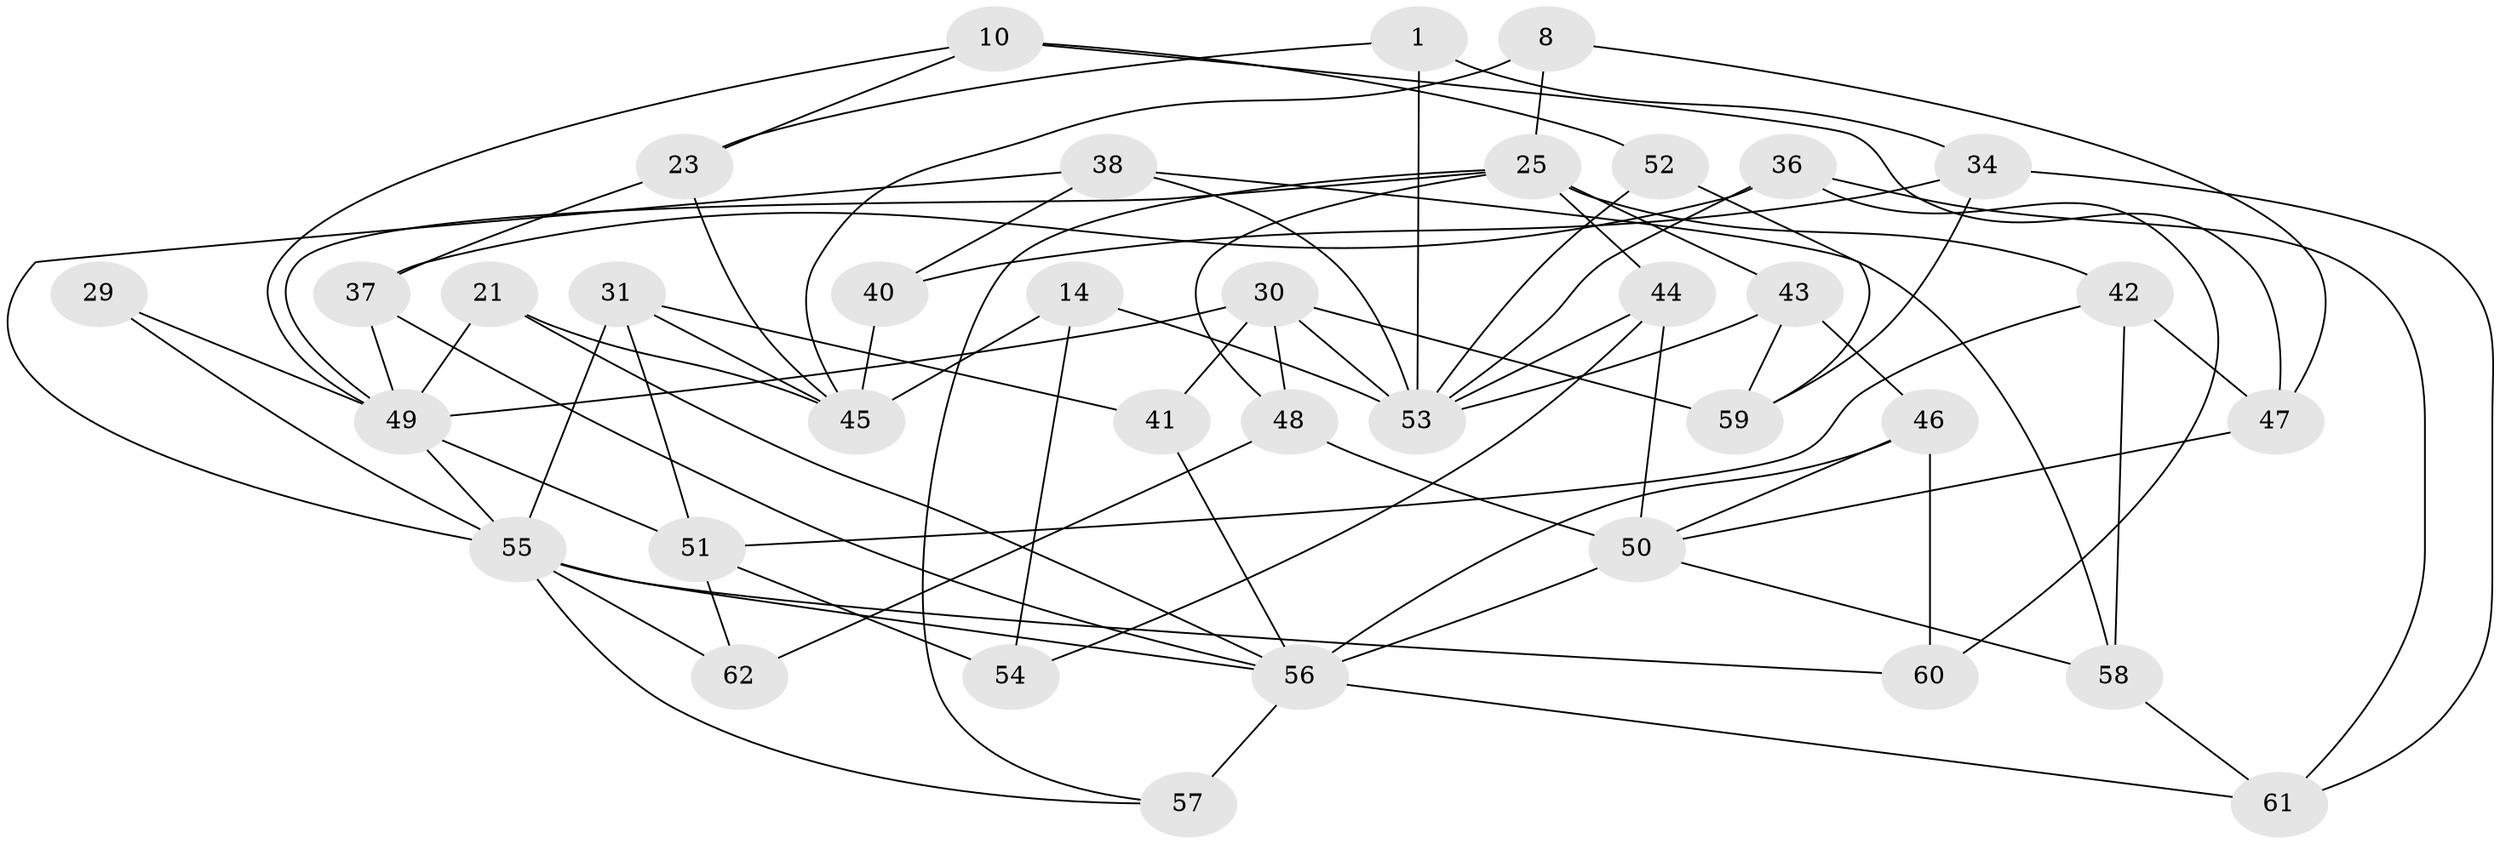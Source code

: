 // original degree distribution, {4: 1.0}
// Generated by graph-tools (version 1.1) at 2025/01/03/04/25 22:01:58]
// undirected, 37 vertices, 80 edges
graph export_dot {
graph [start="1"]
  node [color=gray90,style=filled];
  1;
  8;
  10 [super="+5"];
  14;
  21;
  23 [super="+4"];
  25 [super="+11+18"];
  29;
  30 [super="+16"];
  31;
  34 [super="+9"];
  36;
  37;
  38;
  40;
  41;
  42;
  43;
  44 [super="+32"];
  45 [super="+12+27"];
  46 [super="+22"];
  47;
  48 [super="+6"];
  49 [super="+26+35"];
  50 [super="+19+28"];
  51 [super="+24"];
  52;
  53 [super="+7+33"];
  54;
  55 [super="+13+15"];
  56 [super="+39+20"];
  57;
  58;
  59;
  60;
  61;
  62;
  1 -- 34 [weight=2];
  1 -- 23;
  1 -- 53;
  8 -- 47;
  8 -- 45 [weight=2];
  8 -- 25;
  10 -- 52 [weight=2];
  10 -- 47;
  10 -- 23 [weight=2];
  10 -- 49;
  14 -- 45 [weight=2];
  14 -- 54;
  14 -- 53;
  21 -- 45 [weight=2];
  21 -- 56;
  21 -- 49;
  23 -- 37;
  23 -- 45 [weight=2];
  25 -- 44 [weight=2];
  25 -- 57;
  25 -- 48;
  25 -- 42;
  25 -- 43;
  25 -- 49;
  29 -- 49;
  29 -- 55 [weight=3];
  30 -- 41 [weight=2];
  30 -- 59;
  30 -- 53;
  30 -- 48;
  30 -- 49;
  31 -- 51;
  31 -- 41;
  31 -- 45;
  31 -- 55;
  34 -- 59;
  34 -- 40 [weight=2];
  34 -- 61;
  36 -- 37;
  36 -- 61;
  36 -- 60;
  36 -- 53;
  37 -- 56;
  37 -- 49;
  38 -- 53;
  38 -- 58;
  38 -- 40;
  38 -- 55;
  40 -- 45;
  41 -- 56;
  42 -- 51;
  42 -- 47;
  42 -- 58;
  43 -- 46;
  43 -- 59;
  43 -- 53;
  44 -- 54;
  44 -- 50 [weight=2];
  44 -- 53;
  46 -- 60 [weight=2];
  46 -- 56 [weight=2];
  46 -- 50;
  47 -- 50;
  48 -- 62 [weight=2];
  48 -- 50 [weight=2];
  49 -- 51;
  49 -- 55;
  50 -- 58;
  50 -- 56;
  51 -- 54 [weight=2];
  51 -- 62;
  52 -- 59;
  52 -- 53;
  55 -- 62;
  55 -- 57;
  55 -- 56;
  55 -- 60;
  56 -- 57 [weight=2];
  56 -- 61;
  58 -- 61;
}
